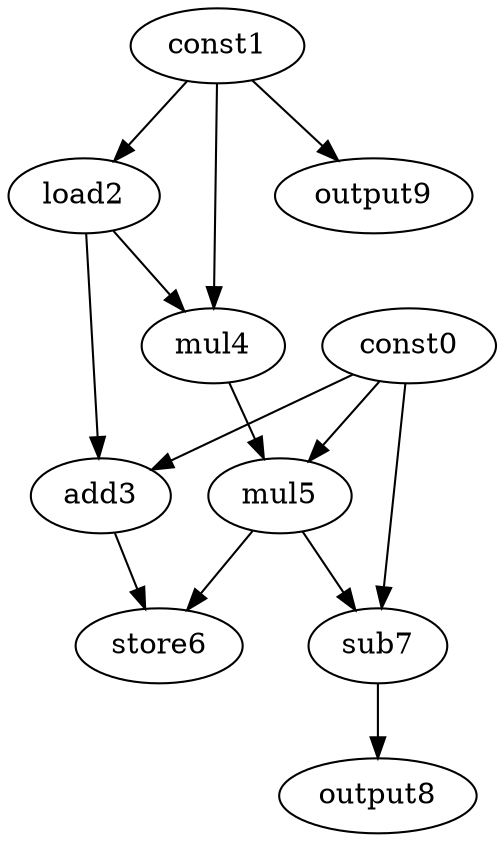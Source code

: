 digraph G { 
const0[opcode=const]; 
const1[opcode=const]; 
load2[opcode=load]; 
add3[opcode=add]; 
mul4[opcode=mul]; 
mul5[opcode=mul]; 
store6[opcode=store]; 
sub7[opcode=sub]; 
output8[opcode=output]; 
output9[opcode=output]; 
const1->load2[operand=0];
const1->output9[operand=0];
const0->add3[operand=0];
load2->add3[operand=1];
const1->mul4[operand=0];
load2->mul4[operand=1];
const0->mul5[operand=0];
mul4->mul5[operand=1];
add3->store6[operand=0];
mul5->store6[operand=1];
const0->sub7[operand=0];
mul5->sub7[operand=1];
sub7->output8[operand=0];
}
